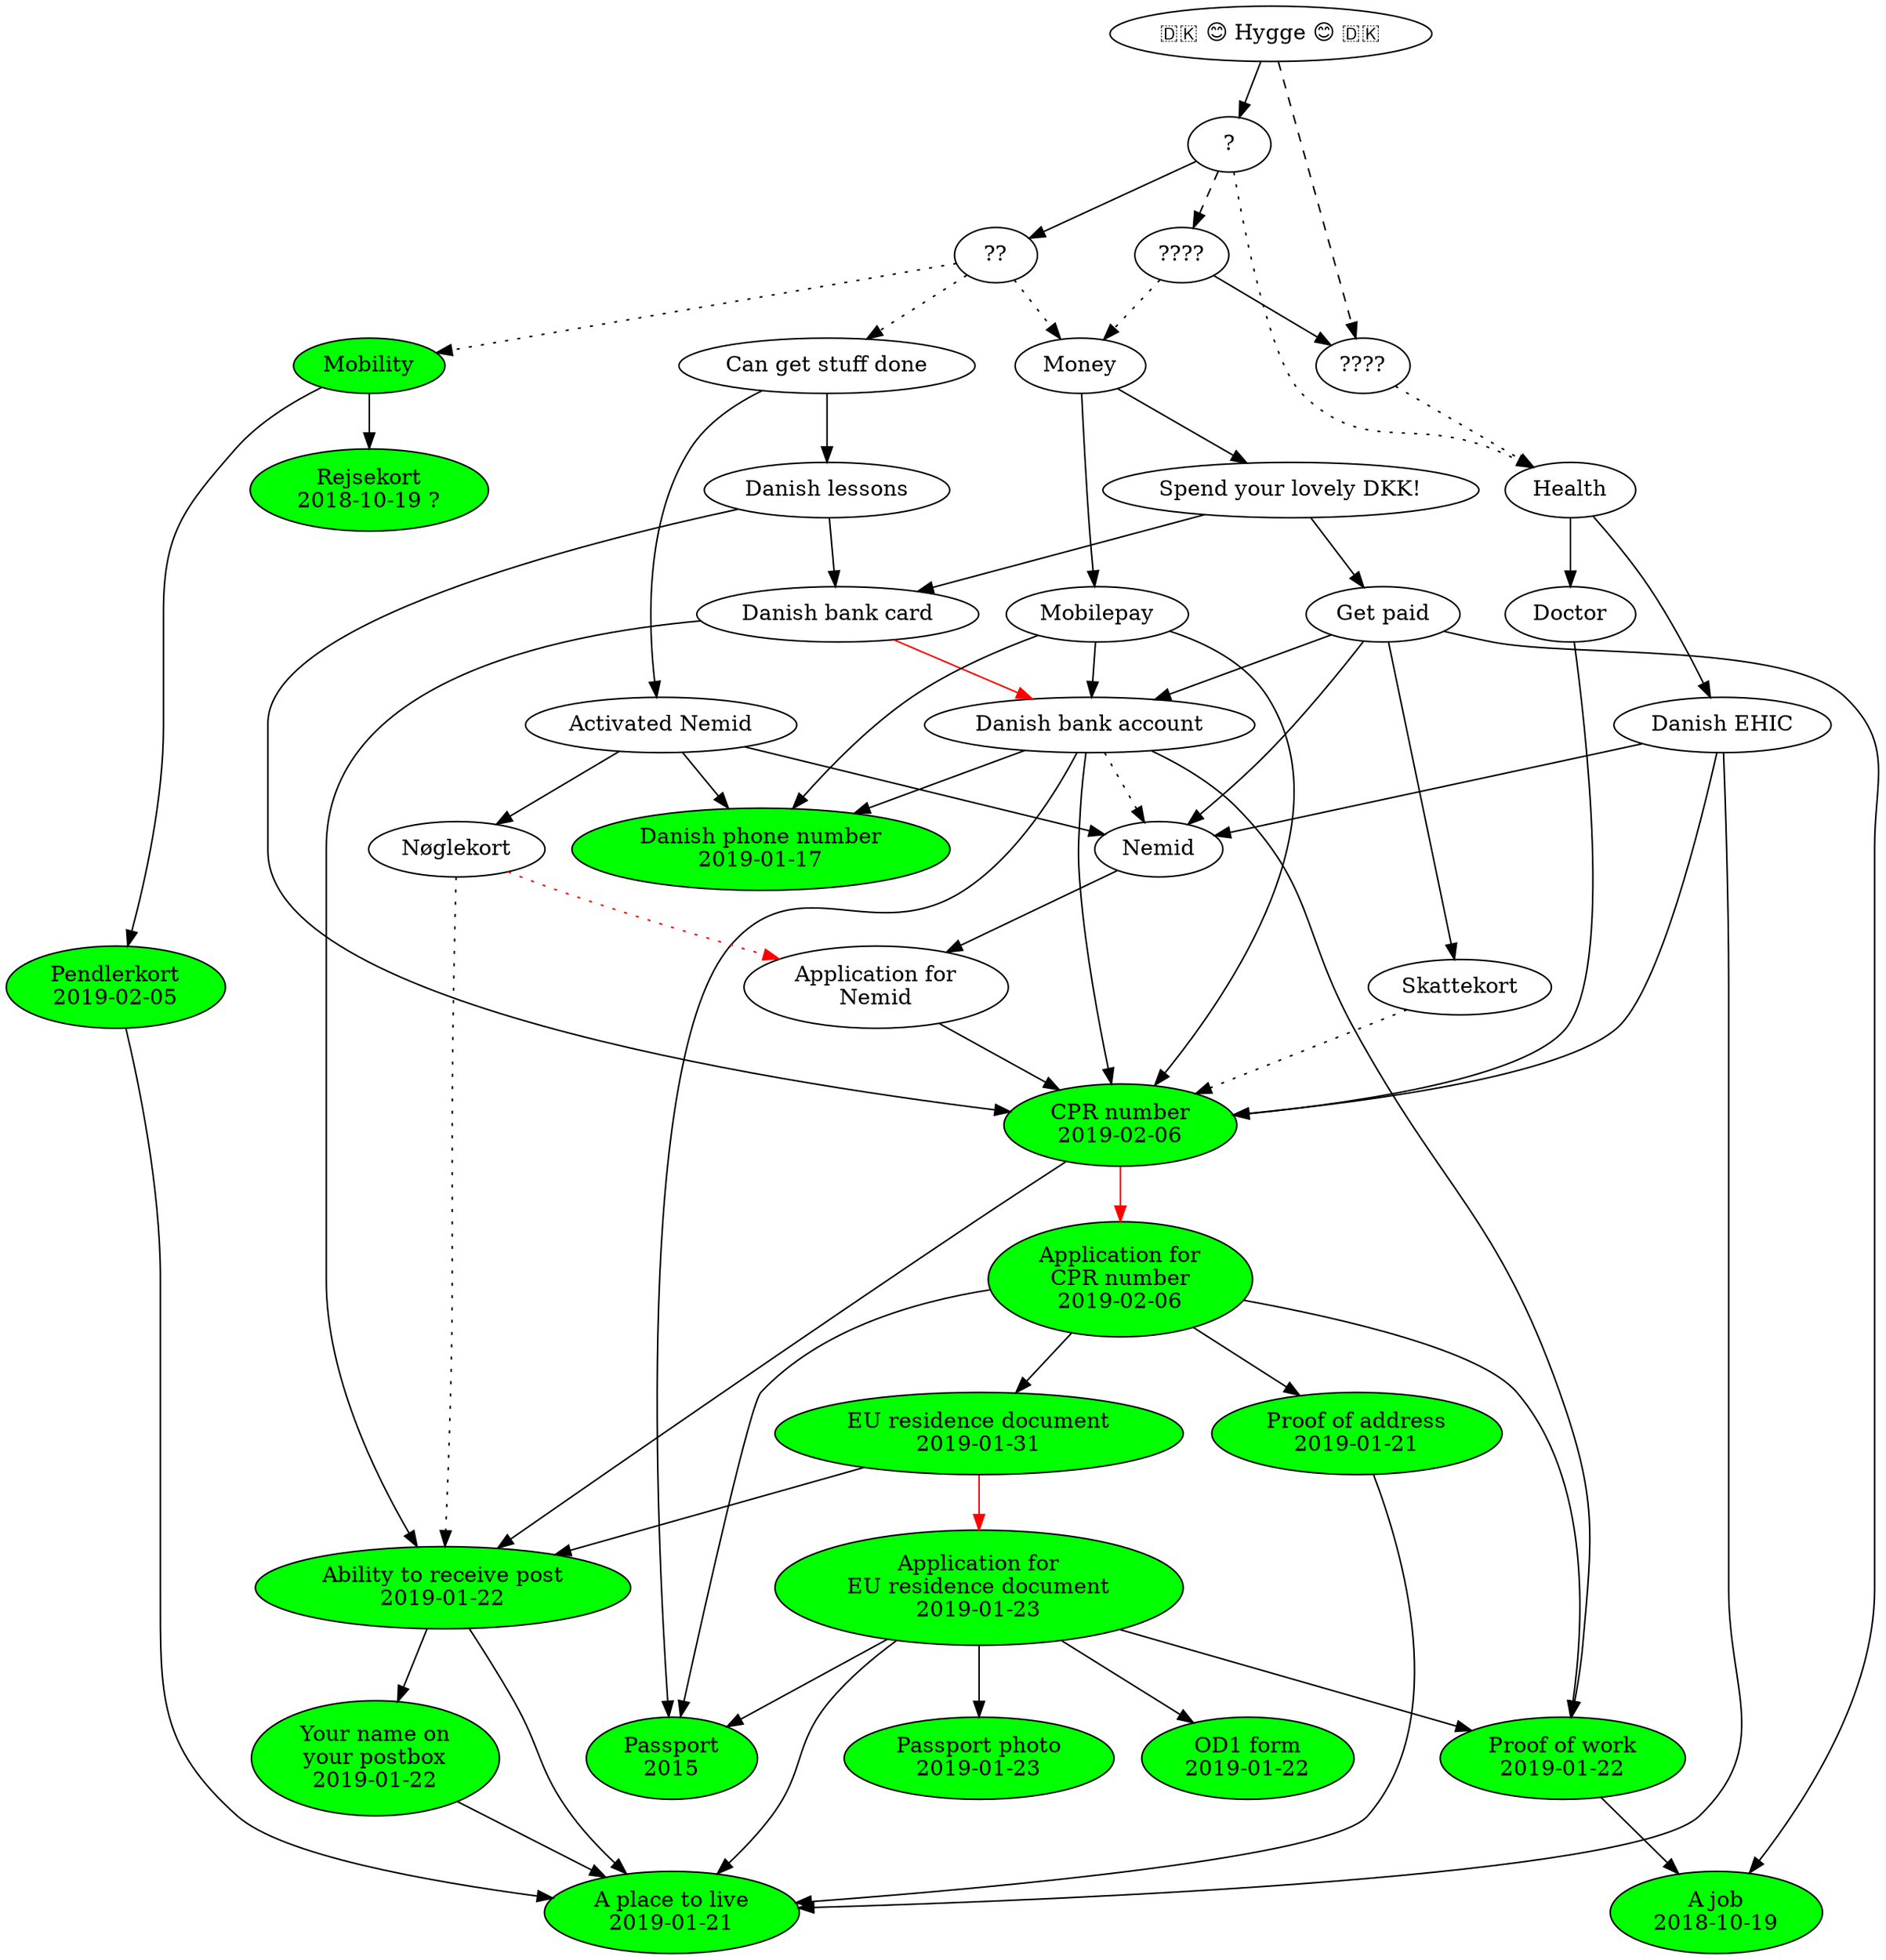 digraph g {
  job [ label="A job\n2018-10-19" style=filled fillcolor=green ]
  proof_of_work [ label="Proof of work\n2019-01-22" style=filled fillcolor=green ]
  proof_of_work -> job

  passport [ label="Passport\n2015" style=filled fillcolor=green ]

  danish_phone_number [ label="Danish phone number\n2019-01-17" style=filled fillcolor=green ]
  rejsekort [ label="Rejsekort\n2018-10-19 ?" style=filled fillcolor=green ]

  place_to_live [ label="A place to live\n2019-01-21" style=filled fillcolor=green ]

  name_on_postbox [ label="Your name on\nyour postbox\n2019-01-22" style=filled fillcolor=green ]
  name_on_postbox -> place_to_live

  can_receive_post [ label="Ability to receive post\n2019-01-22" style=filled fillcolor=green ]
  can_receive_post -> place_to_live
  can_receive_post -> name_on_postbox

  pendlerkort [ label="Pendlerkort\n2019-02-05" style=filled fillcolor=green ]
  pendlerkort -> place_to_live

  eu_residence_document_application [ label="Application for\nEU residence document\n2019-01-23" style=filled fillcolor=green ]
  eu_residence_document_application -> place_to_live
  eu_residence_document_application -> proof_of_work
  eu_residence_document_application -> passport
  eu_residence_document_application -> od1_form
  od1_form [ label="OD1 form\n2019-01-22" style=filled fillcolor=green ]
  passport_photo [ label="Passport photo\n2019-01-23" style=filled fillcolor=green ]
  eu_residence_document_application -> passport_photo

  eu_residence_document [ label="EU residence document\n2019-01-31" style=filled fillcolor=green ]
  eu_residence_document -> eu_residence_document_application [ color="red" ]
  eu_residence_document -> can_receive_post

  cpr_number_application [ label="Application for\nCPR number\n2019-02-06" style=filled fillcolor=green ]
  cpr_number_application -> eu_residence_document
  cpr_number_application -> proof_of_work
  cpr_number_application -> proof_of_address
  cpr_number_application -> passport

  cpr_number [ label="CPR number\n2019-02-06" style=filled fillcolor=green ]
  cpr_number -> cpr_number_application [ color="red" ]
  cpr_number -> can_receive_post

  proof_of_address [ label="Proof of address\n2019-01-21" style=filled fillcolor=green ]
  proof_of_address -> place_to_live

  skattekort [ label="Skattekort" ]
  skattekort -> cpr_number [ style="dotted" ]

  nemid_application [ label="Application for\nNemid" ]
  nemid_application -> cpr_number
  nemid [ label="Nemid" ]
  nemid -> nemid_application

  danish_bank_account [ label="Danish bank account" ]
  danish_bank_account -> cpr_number
  danish_bank_account -> proof_of_work
  danish_bank_account -> nemid [ style="dotted" ]
  danish_bank_account -> passport
  danish_bank_account -> danish_phone_number

  activated_nemid [ label="Activated Nemid" ]
  activated_nemid -> nemid
  activated_nemid -> danish_phone_number
  noglekort [ label="Nøglekort" ]
  activated_nemid -> noglekort
  noglekort -> nemid_application [ style="dotted" color="red" ]
  noglekort -> can_receive_post [ style="dotted" ]

  ehic [ label="Danish EHIC" ]
  ehic -> cpr_number
  ehic -> nemid
  ehic -> place_to_live

  doctor [ label="Doctor" ]
  doctor -> cpr_number

  get_paid [ label="Get paid" ]
  get_paid -> job
  get_paid -> skattekort
  get_paid -> danish_bank_account
  get_paid -> nemid

  danish_lessions [ label="Danish lessons" ]
  danish_lessions -> cpr_number
  danish_lessions -> danish_bank_card

  danish_bank_card [ label="Danish bank card" ]
  danish_bank_card -> danish_bank_account [ color="red" ]
  danish_bank_card -> can_receive_post

  spend_lovely_dkk [ label="Spend your lovely DKK!" ]
  spend_lovely_dkk -> get_paid
  spend_lovely_dkk -> danish_bank_card

  mobilepay [ label="Mobilepay" ]
  mobilepay -> cpr_number
  mobilepay -> danish_phone_number
  mobilepay -> danish_bank_account

  // Det endeligt mål
  hygge [ label="🇩🇰 😊 Hygge 😊 🇩🇰" ]
  // Deliberately vague so as not to imply that (a) hygge has a formula, or
  // (b) it depends on any of the named things
  hygge -> magi4 [ style=dashed ]
  hygge -> magi1
  magi1 [ label="?" ]
  magi4 [ label="????" ]
  magi2 [ label="??" ]
  magi3 [ label="????" ]
  magi3 -> magi4
  magi1 -> magi2
  magi1 -> magi3 [ style=dashed ]

  magi1 -> helbred [ style=dotted ]
  magi2 -> penge [ style=dotted ]

  magi4 -> helbred [ style=dotted ]
  helbred [ label="Health" ]
  helbred -> doctor
  helbred -> ehic
  magi3 -> penge [ style=dotted ]
  penge [ label="Money" ]
  penge -> spend_lovely_dkk
  penge -> mobilepay
  magi2 -> rejser [ style=dotted ]
  rejser [ label="Mobility" style=filled fillcolor=green ]
  rejser -> pendlerkort
  rejser -> rejsekort
  magi2 -> faa_ting_gjort [ style=dotted ]
  faa_ting_gjort [ label="Can get stuff done" ]
  faa_ting_gjort -> activated_nemid
  faa_ting_gjort -> danish_lessions
}
